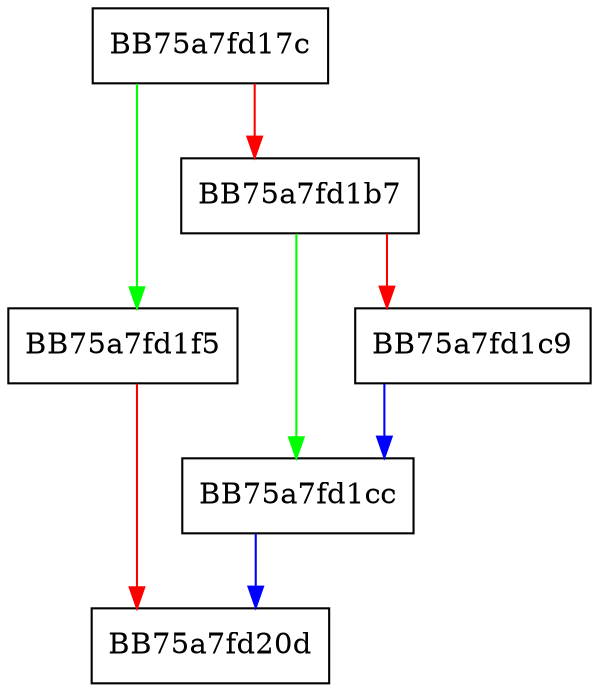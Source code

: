digraph insert {
  node [shape="box"];
  graph [splines=ortho];
  BB75a7fd17c -> BB75a7fd1f5 [color="green"];
  BB75a7fd17c -> BB75a7fd1b7 [color="red"];
  BB75a7fd1b7 -> BB75a7fd1cc [color="green"];
  BB75a7fd1b7 -> BB75a7fd1c9 [color="red"];
  BB75a7fd1c9 -> BB75a7fd1cc [color="blue"];
  BB75a7fd1cc -> BB75a7fd20d [color="blue"];
  BB75a7fd1f5 -> BB75a7fd20d [color="red"];
}